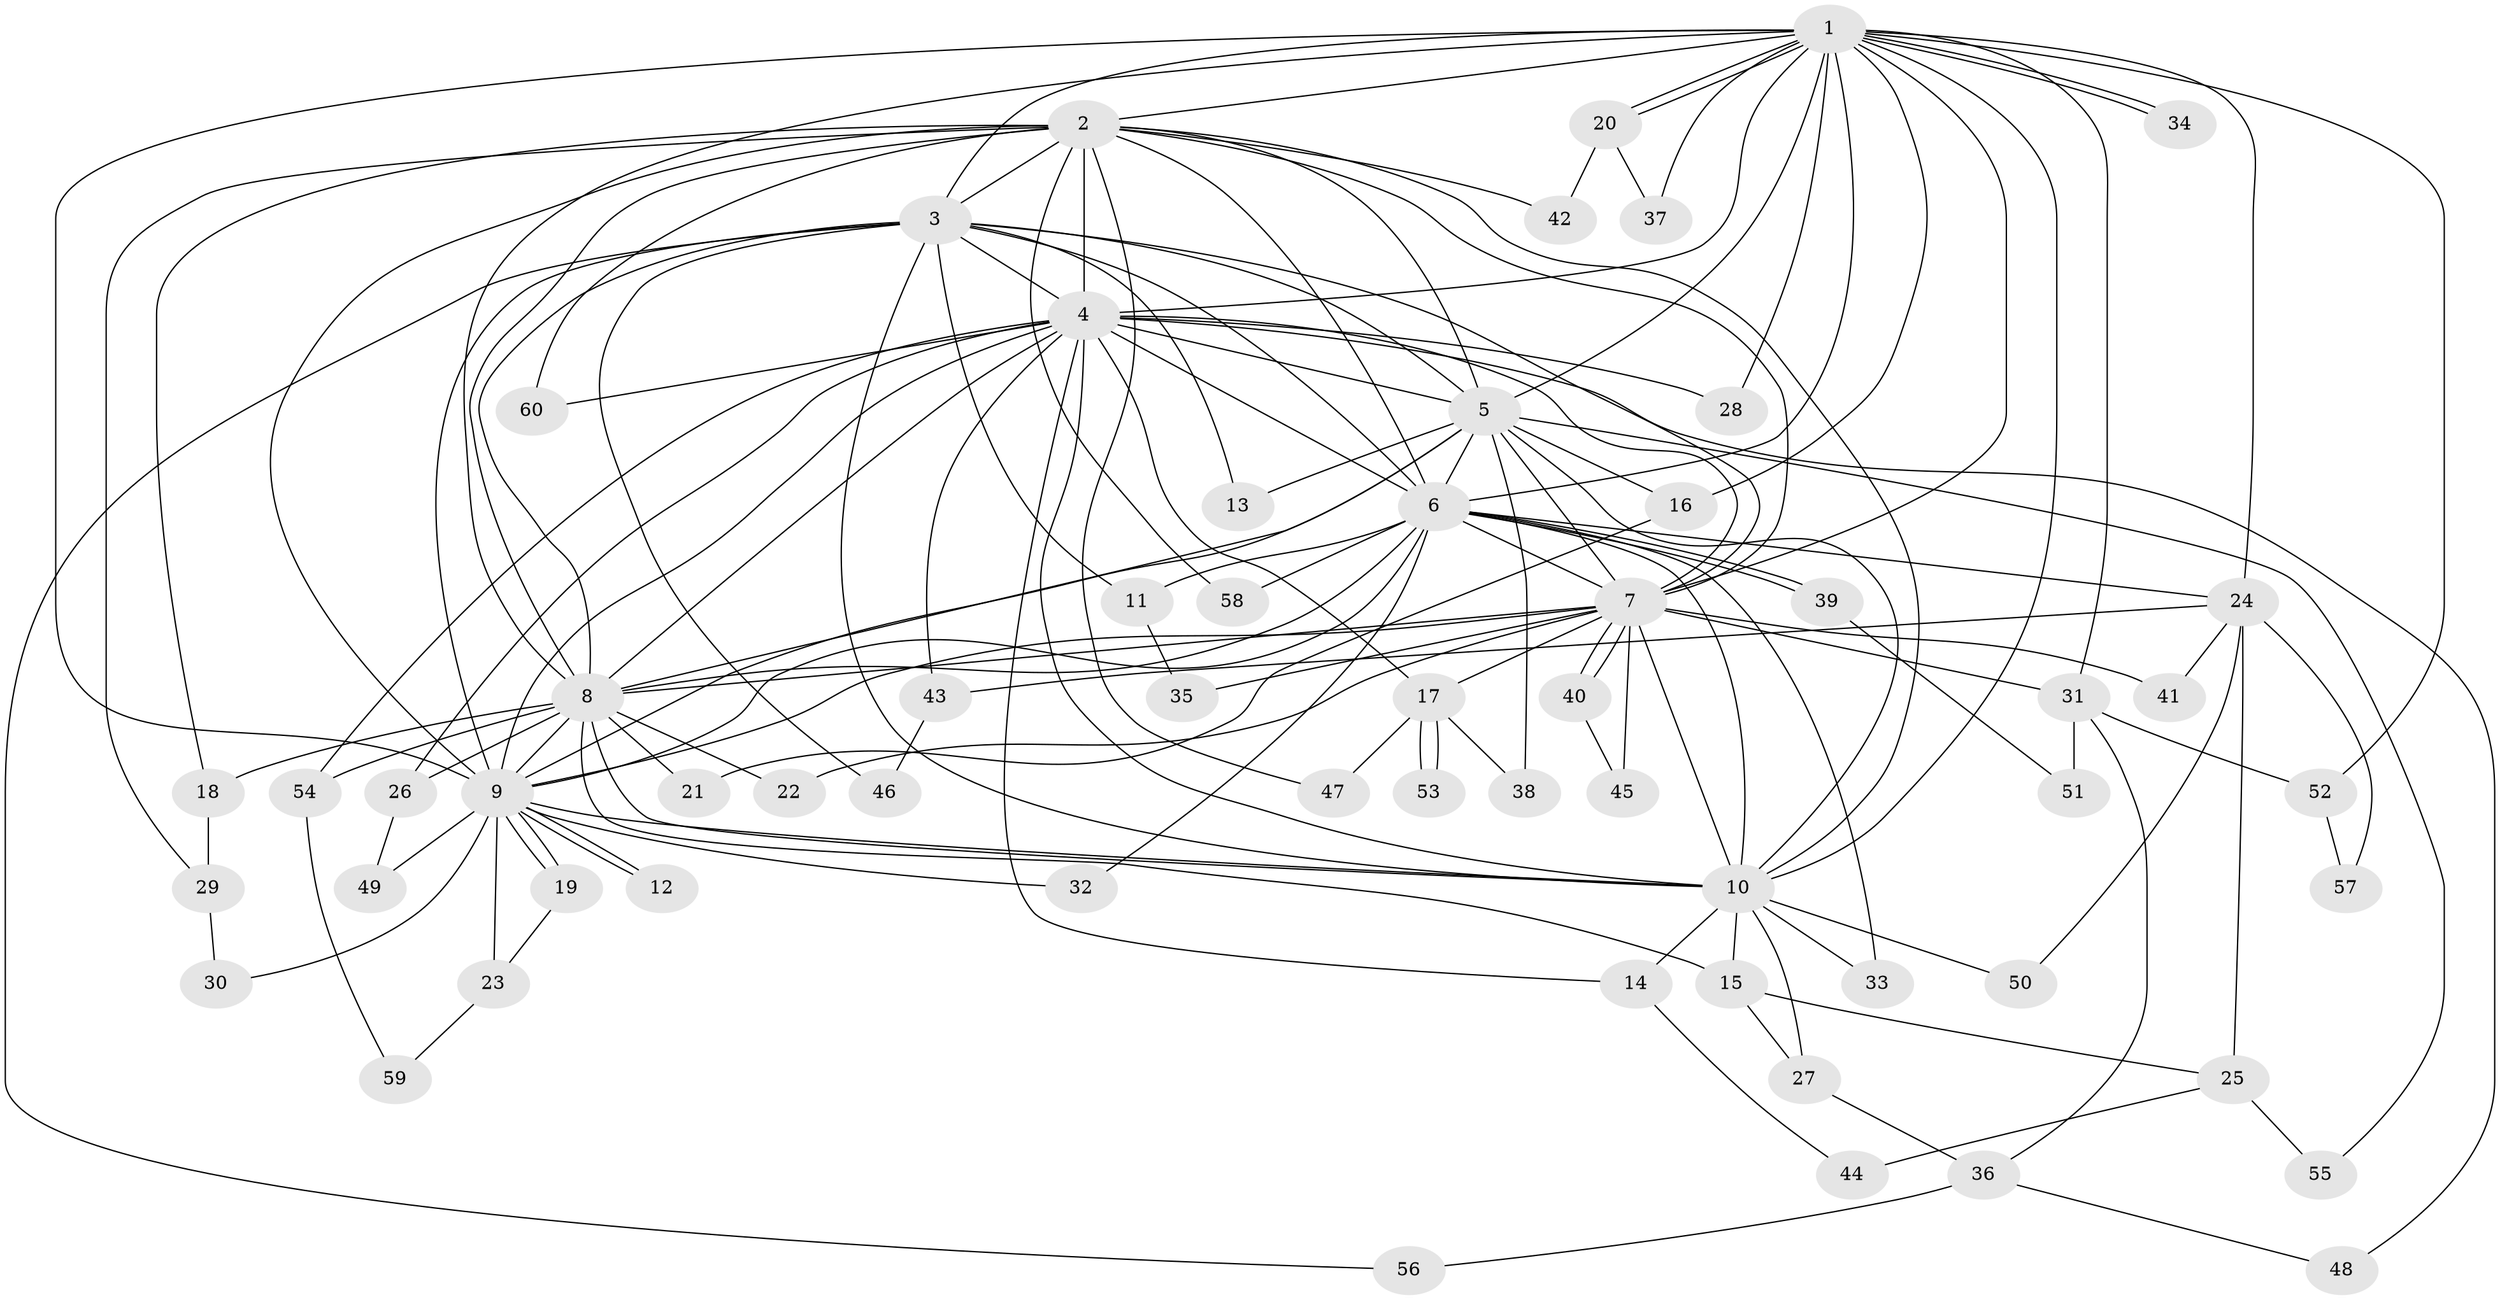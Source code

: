 // Generated by graph-tools (version 1.1) at 2025/11/02/27/25 16:11:05]
// undirected, 60 vertices, 145 edges
graph export_dot {
graph [start="1"]
  node [color=gray90,style=filled];
  1;
  2;
  3;
  4;
  5;
  6;
  7;
  8;
  9;
  10;
  11;
  12;
  13;
  14;
  15;
  16;
  17;
  18;
  19;
  20;
  21;
  22;
  23;
  24;
  25;
  26;
  27;
  28;
  29;
  30;
  31;
  32;
  33;
  34;
  35;
  36;
  37;
  38;
  39;
  40;
  41;
  42;
  43;
  44;
  45;
  46;
  47;
  48;
  49;
  50;
  51;
  52;
  53;
  54;
  55;
  56;
  57;
  58;
  59;
  60;
  1 -- 2;
  1 -- 3;
  1 -- 4;
  1 -- 5;
  1 -- 6;
  1 -- 7;
  1 -- 8;
  1 -- 9;
  1 -- 10;
  1 -- 16;
  1 -- 20;
  1 -- 20;
  1 -- 24;
  1 -- 28;
  1 -- 31;
  1 -- 34;
  1 -- 34;
  1 -- 37;
  1 -- 52;
  2 -- 3;
  2 -- 4;
  2 -- 5;
  2 -- 6;
  2 -- 7;
  2 -- 8;
  2 -- 9;
  2 -- 10;
  2 -- 18;
  2 -- 29;
  2 -- 42;
  2 -- 47;
  2 -- 58;
  2 -- 60;
  3 -- 4;
  3 -- 5;
  3 -- 6;
  3 -- 7;
  3 -- 8;
  3 -- 9;
  3 -- 10;
  3 -- 11;
  3 -- 13;
  3 -- 46;
  3 -- 56;
  4 -- 5;
  4 -- 6;
  4 -- 7;
  4 -- 8;
  4 -- 9;
  4 -- 10;
  4 -- 14;
  4 -- 17;
  4 -- 26;
  4 -- 28;
  4 -- 43;
  4 -- 48;
  4 -- 54;
  4 -- 60;
  5 -- 6;
  5 -- 7;
  5 -- 8;
  5 -- 9;
  5 -- 10;
  5 -- 13;
  5 -- 16;
  5 -- 38;
  5 -- 55;
  6 -- 7;
  6 -- 8;
  6 -- 9;
  6 -- 10;
  6 -- 11;
  6 -- 24;
  6 -- 32;
  6 -- 33;
  6 -- 39;
  6 -- 39;
  6 -- 58;
  7 -- 8;
  7 -- 9;
  7 -- 10;
  7 -- 17;
  7 -- 22;
  7 -- 31;
  7 -- 35;
  7 -- 40;
  7 -- 40;
  7 -- 41;
  7 -- 45;
  8 -- 9;
  8 -- 10;
  8 -- 15;
  8 -- 18;
  8 -- 21;
  8 -- 22;
  8 -- 26;
  8 -- 54;
  9 -- 10;
  9 -- 12;
  9 -- 12;
  9 -- 19;
  9 -- 19;
  9 -- 23;
  9 -- 30;
  9 -- 32;
  9 -- 49;
  10 -- 14;
  10 -- 15;
  10 -- 27;
  10 -- 33;
  10 -- 50;
  11 -- 35;
  14 -- 44;
  15 -- 25;
  15 -- 27;
  16 -- 21;
  17 -- 38;
  17 -- 47;
  17 -- 53;
  17 -- 53;
  18 -- 29;
  19 -- 23;
  20 -- 37;
  20 -- 42;
  23 -- 59;
  24 -- 25;
  24 -- 41;
  24 -- 43;
  24 -- 50;
  24 -- 57;
  25 -- 44;
  25 -- 55;
  26 -- 49;
  27 -- 36;
  29 -- 30;
  31 -- 36;
  31 -- 51;
  31 -- 52;
  36 -- 48;
  36 -- 56;
  39 -- 51;
  40 -- 45;
  43 -- 46;
  52 -- 57;
  54 -- 59;
}
